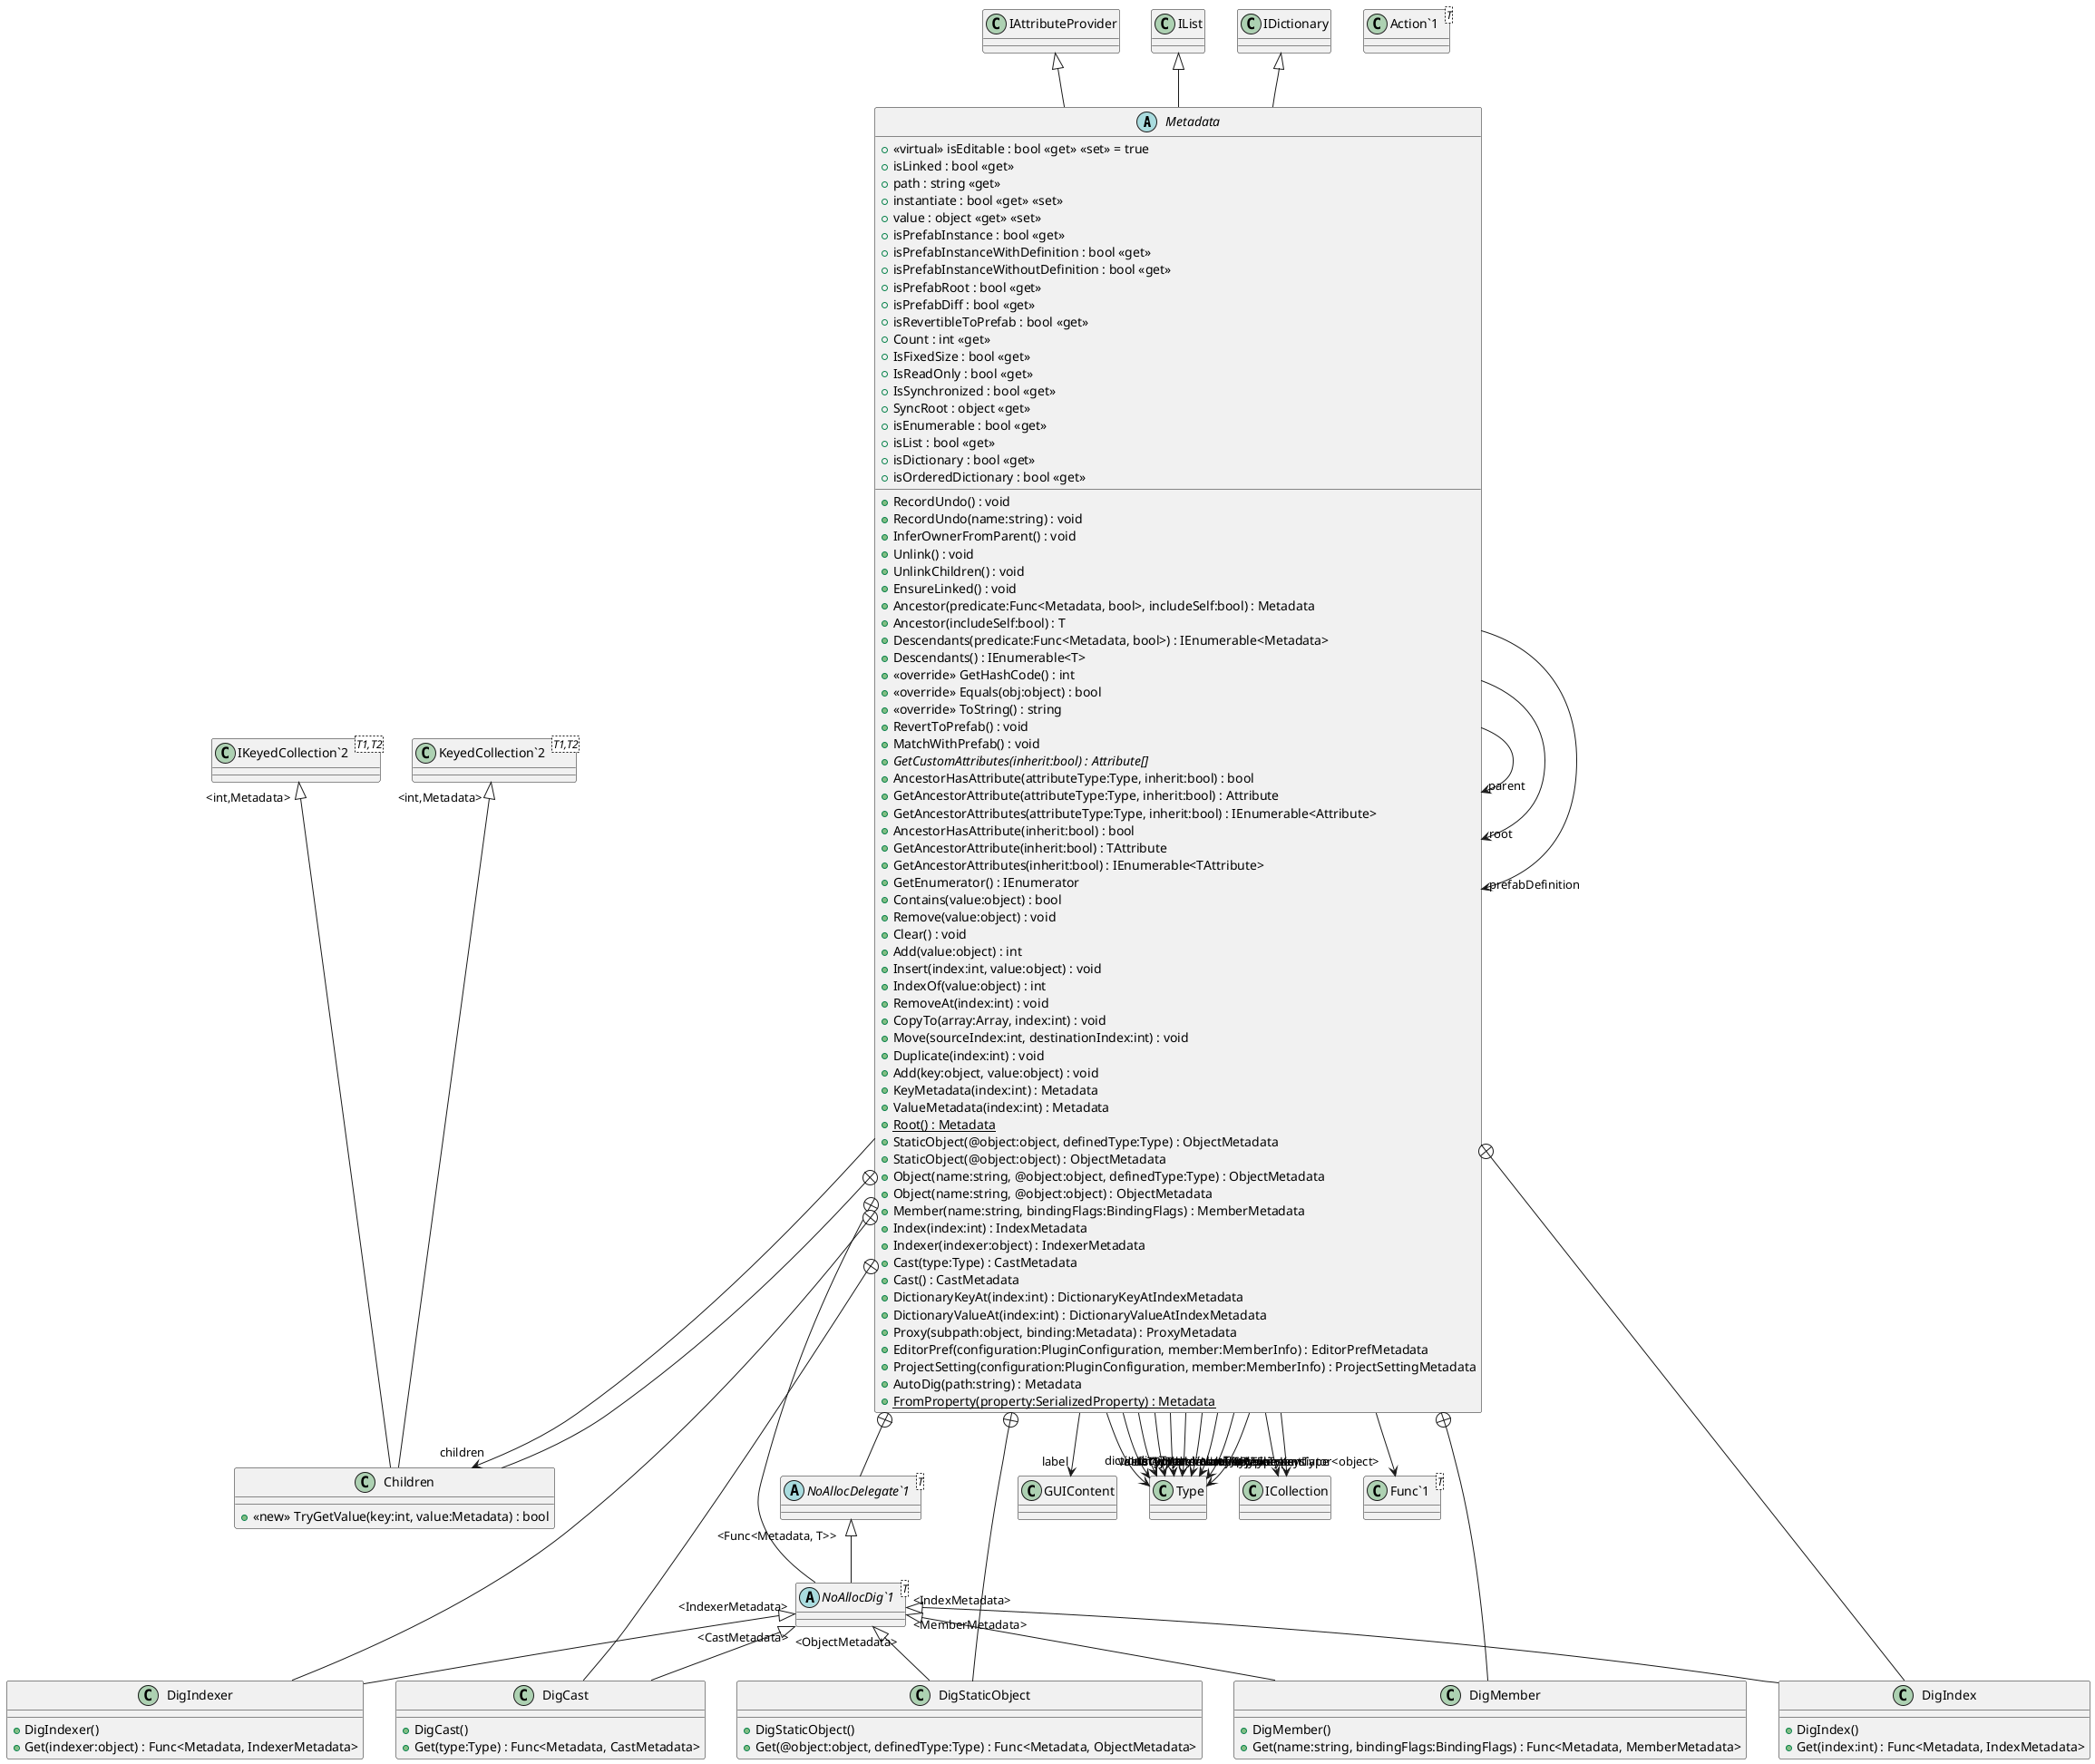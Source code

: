 @startuml
abstract class Metadata {
    + <<virtual>> isEditable : bool <<get>> <<set>> = true
    + RecordUndo() : void
    + RecordUndo(name:string) : void
    + InferOwnerFromParent() : void
    + isLinked : bool <<get>>
    + Unlink() : void
    + UnlinkChildren() : void
    + EnsureLinked() : void
    + path : string <<get>>
    + Ancestor(predicate:Func<Metadata, bool>, includeSelf:bool) : Metadata
    + Ancestor(includeSelf:bool) : T
    + Descendants(predicate:Func<Metadata, bool>) : IEnumerable<Metadata>
    + Descendants() : IEnumerable<T>
    + <<override>> GetHashCode() : int
    + <<override>> Equals(obj:object) : bool
    + <<override>> ToString() : string
    + instantiate : bool <<get>> <<set>>
    + value : object <<get>> <<set>>
    + isPrefabInstance : bool <<get>>
    + isPrefabInstanceWithDefinition : bool <<get>>
    + isPrefabInstanceWithoutDefinition : bool <<get>>
    + isPrefabRoot : bool <<get>>
    + isPrefabDiff : bool <<get>>
    + isRevertibleToPrefab : bool <<get>>
    + RevertToPrefab() : void
    + MatchWithPrefab() : void
    + {abstract} GetCustomAttributes(inherit:bool) : Attribute[]
    + AncestorHasAttribute(attributeType:Type, inherit:bool) : bool
    + GetAncestorAttribute(attributeType:Type, inherit:bool) : Attribute
    + GetAncestorAttributes(attributeType:Type, inherit:bool) : IEnumerable<Attribute>
    + AncestorHasAttribute(inherit:bool) : bool
    + GetAncestorAttribute(inherit:bool) : TAttribute
    + GetAncestorAttributes(inherit:bool) : IEnumerable<TAttribute>
    + GetEnumerator() : IEnumerator
    + Count : int <<get>>
    + IsFixedSize : bool <<get>>
    + IsReadOnly : bool <<get>>
    + IsSynchronized : bool <<get>>
    + SyncRoot : object <<get>>
    + Contains(value:object) : bool
    + Remove(value:object) : void
    + Clear() : void
    + isEnumerable : bool <<get>>
    + isList : bool <<get>>
    + Add(value:object) : int
    + Insert(index:int, value:object) : void
    + IndexOf(value:object) : int
    + RemoveAt(index:int) : void
    + CopyTo(array:Array, index:int) : void
    + Move(sourceIndex:int, destinationIndex:int) : void
    + Duplicate(index:int) : void
    + isDictionary : bool <<get>>
    + isOrderedDictionary : bool <<get>>
    + Add(key:object, value:object) : void
    + KeyMetadata(index:int) : Metadata
    + ValueMetadata(index:int) : Metadata
    + {static} Root() : Metadata
    + StaticObject(@object:object, definedType:Type) : ObjectMetadata
    + StaticObject(@object:object) : ObjectMetadata
    + Object(name:string, @object:object, definedType:Type) : ObjectMetadata
    + Object(name:string, @object:object) : ObjectMetadata
    + Member(name:string, bindingFlags:BindingFlags) : MemberMetadata
    + Index(index:int) : IndexMetadata
    + Indexer(indexer:object) : IndexerMetadata
    + Cast(type:Type) : CastMetadata
    + Cast() : CastMetadata
    + DictionaryKeyAt(index:int) : DictionaryKeyAtIndexMetadata
    + DictionaryValueAt(index:int) : DictionaryValueAtIndexMetadata
    + Proxy(subpath:object, binding:Metadata) : ProxyMetadata
    + EditorPref(configuration:PluginConfiguration, member:MemberInfo) : EditorPrefMetadata
    + ProjectSetting(configuration:PluginConfiguration, member:MemberInfo) : ProjectSettingMetadata
    + AutoDig(path:string) : Metadata
    + {static} FromProperty(property:SerializedProperty) : Metadata
}
class Children {
    + <<new>> TryGetValue(key:int, value:Metadata) : bool
}
class "Func`1"<T> {
}
class "Action`1"<T> {
}
abstract class "NoAllocDelegate`1"<T> {
}
abstract class "NoAllocDig`1"<T> {
}
class DigMember {
    + DigMember()
    + Get(name:string, bindingFlags:BindingFlags) : Func<Metadata, MemberMetadata>
}
class DigIndex {
    + DigIndex()
    + Get(index:int) : Func<Metadata, IndexMetadata>
}
class DigIndexer {
    + DigIndexer()
    + Get(indexer:object) : Func<Metadata, IndexerMetadata>
}
class DigCast {
    + DigCast()
    + Get(type:Type) : Func<Metadata, CastMetadata>
}
class DigStaticObject {
    + DigStaticObject()
    + Get(@object:object, definedType:Type) : Func<Metadata, ObjectMetadata>
}
class "KeyedCollection`2"<T1,T2> {
}
class "IKeyedCollection`2"<T1,T2> {
}
IAttributeProvider <|-- Metadata
IList <|-- Metadata
IDictionary <|-- Metadata
Metadata --> "label" GUIContent
Metadata --> "children" Children
Metadata --> "parent" Metadata
Metadata --> "root" Metadata
Metadata --> "definedType" Type
Metadata --> "instantiator<object>" "Func`1"
Metadata --> "nullableValueType" Type
Metadata --> "valueType" Type
Metadata --> "prefabDefinition" Metadata
Metadata --> "enumerableType" Type
Metadata --> "enumerableElementType" Type
Metadata --> "listType" Type
Metadata --> "listElementType" Type
Metadata --> "dictionaryType" Type
Metadata --> "dictionaryKeyType" Type
Metadata --> "dictionaryValueType" Type
Metadata --> "Keys" ICollection
Metadata --> "Values" ICollection
Metadata +-- Children
"KeyedCollection`2" "<int,Metadata>" <|-- Children
"IKeyedCollection`2" "<int,Metadata>" <|-- Children
Metadata +-- "NoAllocDelegate`1"
Metadata +-- "NoAllocDig`1"
"NoAllocDelegate`1" "<Func<Metadata, T>>" <|-- "NoAllocDig`1"
Metadata +-- DigMember
"NoAllocDig`1" "<MemberMetadata>" <|-- DigMember
Metadata +-- DigIndex
"NoAllocDig`1" "<IndexMetadata>" <|-- DigIndex
Metadata +-- DigIndexer
"NoAllocDig`1" "<IndexerMetadata>" <|-- DigIndexer
Metadata +-- DigCast
"NoAllocDig`1" "<CastMetadata>" <|-- DigCast
Metadata +-- DigStaticObject
"NoAllocDig`1" "<ObjectMetadata>" <|-- DigStaticObject
@enduml
